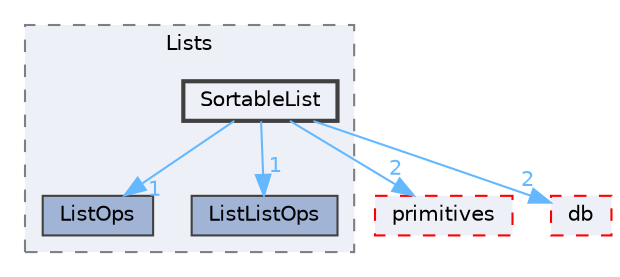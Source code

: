 digraph "src/OpenFOAM/containers/Lists/SortableList"
{
 // LATEX_PDF_SIZE
  bgcolor="transparent";
  edge [fontname=Helvetica,fontsize=10,labelfontname=Helvetica,labelfontsize=10];
  node [fontname=Helvetica,fontsize=10,shape=box,height=0.2,width=0.4];
  compound=true
  subgraph clusterdir_f87fe3b02e96c330e8a853ff310f1666 {
    graph [ bgcolor="#edf0f7", pencolor="grey50", label="Lists", fontname=Helvetica,fontsize=10 style="filled,dashed", URL="dir_f87fe3b02e96c330e8a853ff310f1666.html",tooltip=""]
  dir_223fa5778bd37fe62bf7ed63d1f3016b [label="ListOps", fillcolor="#a2b4d6", color="grey25", style="filled", URL="dir_223fa5778bd37fe62bf7ed63d1f3016b.html",tooltip=""];
  dir_9e121ab7228167c27650a323886988fd [label="ListListOps", fillcolor="#a2b4d6", color="grey25", style="filled", URL="dir_9e121ab7228167c27650a323886988fd.html",tooltip=""];
  dir_25b3910c6ed71a304326faf2212a286b [label="SortableList", fillcolor="#edf0f7", color="grey25", style="filled,bold", URL="dir_25b3910c6ed71a304326faf2212a286b.html",tooltip=""];
  }
  dir_3e50f45338116b169052b428016851aa [label="primitives", fillcolor="#edf0f7", color="red", style="filled,dashed", URL="dir_3e50f45338116b169052b428016851aa.html",tooltip=""];
  dir_63c634f7a7cfd679ac26c67fb30fc32f [label="db", fillcolor="#edf0f7", color="red", style="filled,dashed", URL="dir_63c634f7a7cfd679ac26c67fb30fc32f.html",tooltip=""];
  dir_25b3910c6ed71a304326faf2212a286b->dir_223fa5778bd37fe62bf7ed63d1f3016b [headlabel="1", labeldistance=1.5 headhref="dir_003666_002236.html" href="dir_003666_002236.html" color="steelblue1" fontcolor="steelblue1"];
  dir_25b3910c6ed71a304326faf2212a286b->dir_3e50f45338116b169052b428016851aa [headlabel="2", labeldistance=1.5 headhref="dir_003666_003069.html" href="dir_003666_003069.html" color="steelblue1" fontcolor="steelblue1"];
  dir_25b3910c6ed71a304326faf2212a286b->dir_63c634f7a7cfd679ac26c67fb30fc32f [headlabel="2", labeldistance=1.5 headhref="dir_003666_000817.html" href="dir_003666_000817.html" color="steelblue1" fontcolor="steelblue1"];
  dir_25b3910c6ed71a304326faf2212a286b->dir_9e121ab7228167c27650a323886988fd [headlabel="1", labeldistance=1.5 headhref="dir_003666_002235.html" href="dir_003666_002235.html" color="steelblue1" fontcolor="steelblue1"];
}
